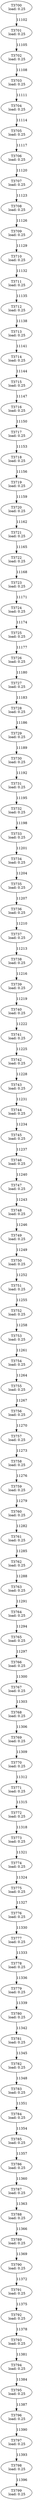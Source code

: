 digraph taskgraph {
	T3700 [label= "T3700\n load: 0.25"];
	T3701 [label= "T3701\n load: 0.25"];
	T3700 -> T3701[label=11102];
	T3702 [label= "T3702\n load: 0.25"];
	T3701 -> T3702[label=11105];
	T3703 [label= "T3703\n load: 0.25"];
	T3702 -> T3703[label=11108];
	T3704 [label= "T3704\n load: 0.25"];
	T3703 -> T3704[label=11111];
	T3705 [label= "T3705\n load: 0.25"];
	T3704 -> T3705[label=11114];
	T3706 [label= "T3706\n load: 0.25"];
	T3705 -> T3706[label=11117];
	T3707 [label= "T3707\n load: 0.25"];
	T3706 -> T3707[label=11120];
	T3708 [label= "T3708\n load: 0.25"];
	T3707 -> T3708[label=11123];
	T3709 [label= "T3709\n load: 0.25"];
	T3708 -> T3709[label=11126];
	T3710 [label= "T3710\n load: 0.25"];
	T3709 -> T3710[label=11129];
	T3711 [label= "T3711\n load: 0.25"];
	T3710 -> T3711[label=11132];
	T3712 [label= "T3712\n load: 0.25"];
	T3711 -> T3712[label=11135];
	T3713 [label= "T3713\n load: 0.25"];
	T3712 -> T3713[label=11138];
	T3714 [label= "T3714\n load: 0.25"];
	T3713 -> T3714[label=11141];
	T3715 [label= "T3715\n load: 0.25"];
	T3714 -> T3715[label=11144];
	T3716 [label= "T3716\n load: 0.25"];
	T3715 -> T3716[label=11147];
	T3717 [label= "T3717\n load: 0.25"];
	T3716 -> T3717[label=11150];
	T3718 [label= "T3718\n load: 0.25"];
	T3717 -> T3718[label=11153];
	T3719 [label= "T3719\n load: 0.25"];
	T3718 -> T3719[label=11156];
	T3720 [label= "T3720\n load: 0.25"];
	T3719 -> T3720[label=11159];
	T3721 [label= "T3721\n load: 0.25"];
	T3720 -> T3721[label=11162];
	T3722 [label= "T3722\n load: 0.25"];
	T3721 -> T3722[label=11165];
	T3723 [label= "T3723\n load: 0.25"];
	T3722 -> T3723[label=11168];
	T3724 [label= "T3724\n load: 0.25"];
	T3723 -> T3724[label=11171];
	T3725 [label= "T3725\n load: 0.25"];
	T3724 -> T3725[label=11174];
	T3726 [label= "T3726\n load: 0.25"];
	T3725 -> T3726[label=11177];
	T3727 [label= "T3727\n load: 0.25"];
	T3726 -> T3727[label=11180];
	T3728 [label= "T3728\n load: 0.25"];
	T3727 -> T3728[label=11183];
	T3729 [label= "T3729\n load: 0.25"];
	T3728 -> T3729[label=11186];
	T3730 [label= "T3730\n load: 0.25"];
	T3729 -> T3730[label=11189];
	T3731 [label= "T3731\n load: 0.25"];
	T3730 -> T3731[label=11192];
	T3732 [label= "T3732\n load: 0.25"];
	T3731 -> T3732[label=11195];
	T3733 [label= "T3733\n load: 0.25"];
	T3732 -> T3733[label=11198];
	T3734 [label= "T3734\n load: 0.25"];
	T3733 -> T3734[label=11201];
	T3735 [label= "T3735\n load: 0.25"];
	T3734 -> T3735[label=11204];
	T3736 [label= "T3736\n load: 0.25"];
	T3735 -> T3736[label=11207];
	T3737 [label= "T3737\n load: 0.25"];
	T3736 -> T3737[label=11210];
	T3738 [label= "T3738\n load: 0.25"];
	T3737 -> T3738[label=11213];
	T3739 [label= "T3739\n load: 0.25"];
	T3738 -> T3739[label=11216];
	T3740 [label= "T3740\n load: 0.25"];
	T3739 -> T3740[label=11219];
	T3741 [label= "T3741\n load: 0.25"];
	T3740 -> T3741[label=11222];
	T3742 [label= "T3742\n load: 0.25"];
	T3741 -> T3742[label=11225];
	T3743 [label= "T3743\n load: 0.25"];
	T3742 -> T3743[label=11228];
	T3744 [label= "T3744\n load: 0.25"];
	T3743 -> T3744[label=11231];
	T3745 [label= "T3745\n load: 0.25"];
	T3744 -> T3745[label=11234];
	T3746 [label= "T3746\n load: 0.25"];
	T3745 -> T3746[label=11237];
	T3747 [label= "T3747\n load: 0.25"];
	T3746 -> T3747[label=11240];
	T3748 [label= "T3748\n load: 0.25"];
	T3747 -> T3748[label=11243];
	T3749 [label= "T3749\n load: 0.25"];
	T3748 -> T3749[label=11246];
	T3750 [label= "T3750\n load: 0.25"];
	T3749 -> T3750[label=11249];
	T3751 [label= "T3751\n load: 0.25"];
	T3750 -> T3751[label=11252];
	T3752 [label= "T3752\n load: 0.25"];
	T3751 -> T3752[label=11255];
	T3753 [label= "T3753\n load: 0.25"];
	T3752 -> T3753[label=11258];
	T3754 [label= "T3754\n load: 0.25"];
	T3753 -> T3754[label=11261];
	T3755 [label= "T3755\n load: 0.25"];
	T3754 -> T3755[label=11264];
	T3756 [label= "T3756\n load: 0.25"];
	T3755 -> T3756[label=11267];
	T3757 [label= "T3757\n load: 0.25"];
	T3756 -> T3757[label=11270];
	T3758 [label= "T3758\n load: 0.25"];
	T3757 -> T3758[label=11273];
	T3759 [label= "T3759\n load: 0.25"];
	T3758 -> T3759[label=11276];
	T3760 [label= "T3760\n load: 0.25"];
	T3759 -> T3760[label=11279];
	T3761 [label= "T3761\n load: 0.25"];
	T3760 -> T3761[label=11282];
	T3762 [label= "T3762\n load: 0.25"];
	T3761 -> T3762[label=11285];
	T3763 [label= "T3763\n load: 0.25"];
	T3762 -> T3763[label=11288];
	T3764 [label= "T3764\n load: 0.25"];
	T3763 -> T3764[label=11291];
	T3765 [label= "T3765\n load: 0.25"];
	T3764 -> T3765[label=11294];
	T3766 [label= "T3766\n load: 0.25"];
	T3765 -> T3766[label=11297];
	T3767 [label= "T3767\n load: 0.25"];
	T3766 -> T3767[label=11300];
	T3768 [label= "T3768\n load: 0.25"];
	T3767 -> T3768[label=11303];
	T3769 [label= "T3769\n load: 0.25"];
	T3768 -> T3769[label=11306];
	T3770 [label= "T3770\n load: 0.25"];
	T3769 -> T3770[label=11309];
	T3771 [label= "T3771\n load: 0.25"];
	T3770 -> T3771[label=11312];
	T3772 [label= "T3772\n load: 0.25"];
	T3771 -> T3772[label=11315];
	T3773 [label= "T3773\n load: 0.25"];
	T3772 -> T3773[label=11318];
	T3774 [label= "T3774\n load: 0.25"];
	T3773 -> T3774[label=11321];
	T3775 [label= "T3775\n load: 0.25"];
	T3774 -> T3775[label=11324];
	T3776 [label= "T3776\n load: 0.25"];
	T3775 -> T3776[label=11327];
	T3777 [label= "T3777\n load: 0.25"];
	T3776 -> T3777[label=11330];
	T3778 [label= "T3778\n load: 0.25"];
	T3777 -> T3778[label=11333];
	T3779 [label= "T3779\n load: 0.25"];
	T3778 -> T3779[label=11336];
	T3780 [label= "T3780\n load: 0.25"];
	T3779 -> T3780[label=11339];
	T3781 [label= "T3781\n load: 0.25"];
	T3780 -> T3781[label=11342];
	T3782 [label= "T3782\n load: 0.25"];
	T3781 -> T3782[label=11345];
	T3783 [label= "T3783\n load: 0.25"];
	T3782 -> T3783[label=11348];
	T3784 [label= "T3784\n load: 0.25"];
	T3783 -> T3784[label=11351];
	T3785 [label= "T3785\n load: 0.25"];
	T3784 -> T3785[label=11354];
	T3786 [label= "T3786\n load: 0.25"];
	T3785 -> T3786[label=11357];
	T3787 [label= "T3787\n load: 0.25"];
	T3786 -> T3787[label=11360];
	T3788 [label= "T3788\n load: 0.25"];
	T3787 -> T3788[label=11363];
	T3789 [label= "T3789\n load: 0.25"];
	T3788 -> T3789[label=11366];
	T3790 [label= "T3790\n load: 0.25"];
	T3789 -> T3790[label=11369];
	T3791 [label= "T3791\n load: 0.25"];
	T3790 -> T3791[label=11372];
	T3792 [label= "T3792\n load: 0.25"];
	T3791 -> T3792[label=11375];
	T3793 [label= "T3793\n load: 0.25"];
	T3792 -> T3793[label=11378];
	T3794 [label= "T3794\n load: 0.25"];
	T3793 -> T3794[label=11381];
	T3795 [label= "T3795\n load: 0.25"];
	T3794 -> T3795[label=11384];
	T3796 [label= "T3796\n load: 0.25"];
	T3795 -> T3796[label=11387];
	T3797 [label= "T3797\n load: 0.25"];
	T3796 -> T3797[label=11390];
	T3798 [label= "T3798\n load: 0.25"];
	T3797 -> T3798[label=11393];
	T3799 [label= "T3799\n load: 0.25"];
	T3798 -> T3799[label=11396];
}